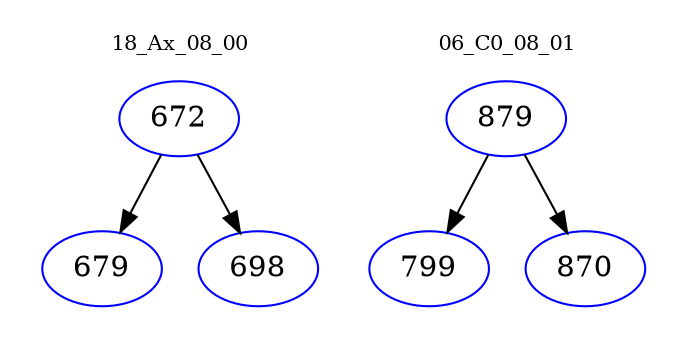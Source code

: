 digraph{
subgraph cluster_0 {
color = white
label = "18_Ax_08_00";
fontsize=10;
T0_672 [label="672", color="blue"]
T0_672 -> T0_679 [color="black"]
T0_679 [label="679", color="blue"]
T0_672 -> T0_698 [color="black"]
T0_698 [label="698", color="blue"]
}
subgraph cluster_1 {
color = white
label = "06_C0_08_01";
fontsize=10;
T1_879 [label="879", color="blue"]
T1_879 -> T1_799 [color="black"]
T1_799 [label="799", color="blue"]
T1_879 -> T1_870 [color="black"]
T1_870 [label="870", color="blue"]
}
}
